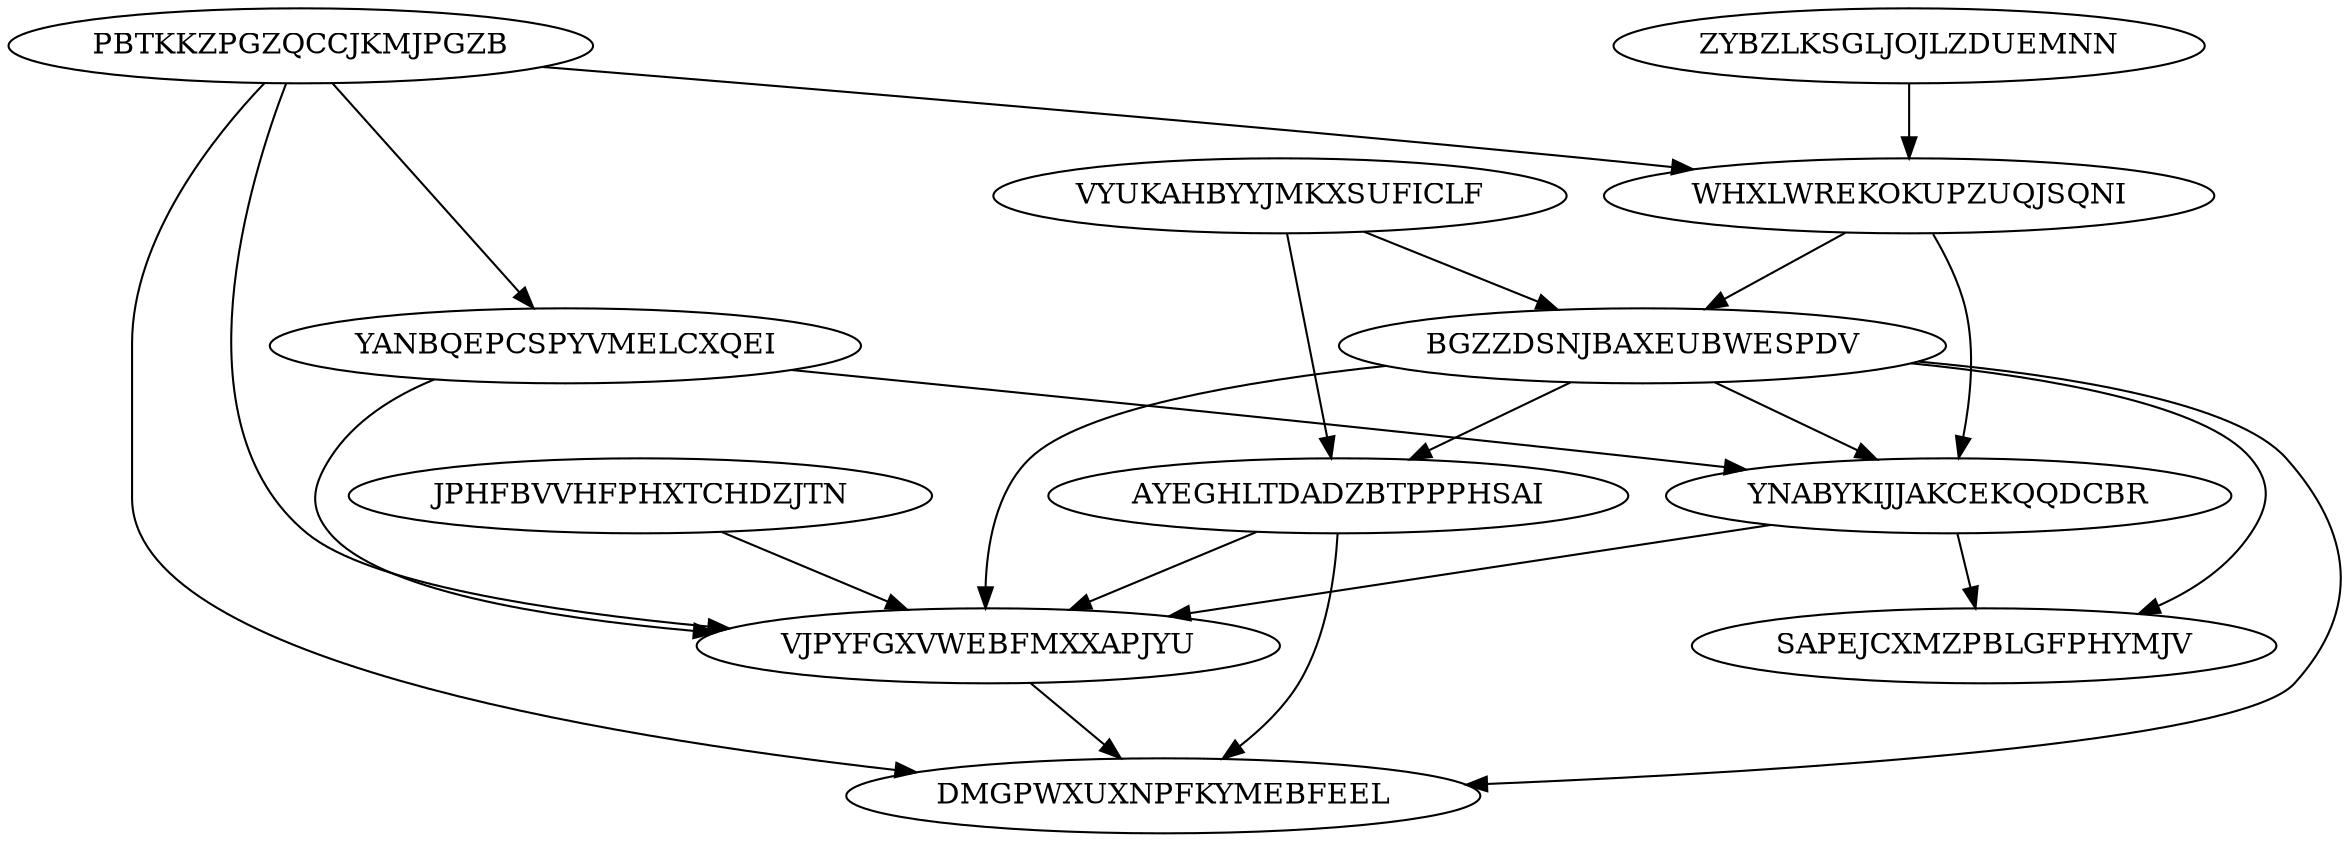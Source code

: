 digraph "N12M22" {
	ZYBZLKSGLJOJLZDUEMNN			[Weight=19, Start=0, Processor=1];
	PBTKKZPGZQCCJKMJPGZB			[Weight=12, Start=0, Processor=2];
	WHXLWREKOKUPZUQJSQNI			[Weight=17, Start=29, Processor=2];
	JPHFBVVHFPHXTCHDZJTN			[Weight=12, Start=0, Processor=3];
	YANBQEPCSPYVMELCXQEI			[Weight=15, Start=30, Processor=3];
	VYUKAHBYYJMKXSUFICLF			[Weight=13, Start=0, Processor=4];
	BGZZDSNJBAXEUBWESPDV			[Weight=17, Start=46, Processor=2];
	AYEGHLTDADZBTPPPHSAI			[Weight=20, Start=74, Processor=1];
	YNABYKIJJAKCEKQQDCBR			[Weight=13, Start=63, Processor=2];
	SAPEJCXMZPBLGFPHYMJV			[Weight=16, Start=76, Processor=2];
	VJPYFGXVWEBFMXXAPJYU			[Weight=14, Start=94, Processor=1];
	DMGPWXUXNPFKYMEBFEEL			[Weight=14, Start=108, Processor=1];
	BGZZDSNJBAXEUBWESPDV -> VJPYFGXVWEBFMXXAPJYU		[Weight=16];
	WHXLWREKOKUPZUQJSQNI -> YNABYKIJJAKCEKQQDCBR		[Weight=18];
	PBTKKZPGZQCCJKMJPGZB -> WHXLWREKOKUPZUQJSQNI		[Weight=19];
	BGZZDSNJBAXEUBWESPDV -> YNABYKIJJAKCEKQQDCBR		[Weight=20];
	AYEGHLTDADZBTPPPHSAI -> DMGPWXUXNPFKYMEBFEEL		[Weight=17];
	ZYBZLKSGLJOJLZDUEMNN -> WHXLWREKOKUPZUQJSQNI		[Weight=10];
	VJPYFGXVWEBFMXXAPJYU -> DMGPWXUXNPFKYMEBFEEL		[Weight=20];
	YANBQEPCSPYVMELCXQEI -> VJPYFGXVWEBFMXXAPJYU		[Weight=17];
	BGZZDSNJBAXEUBWESPDV -> DMGPWXUXNPFKYMEBFEEL		[Weight=19];
	BGZZDSNJBAXEUBWESPDV -> SAPEJCXMZPBLGFPHYMJV		[Weight=19];
	PBTKKZPGZQCCJKMJPGZB -> YANBQEPCSPYVMELCXQEI		[Weight=18];
	JPHFBVVHFPHXTCHDZJTN -> VJPYFGXVWEBFMXXAPJYU		[Weight=16];
	YANBQEPCSPYVMELCXQEI -> YNABYKIJJAKCEKQQDCBR		[Weight=12];
	WHXLWREKOKUPZUQJSQNI -> BGZZDSNJBAXEUBWESPDV		[Weight=13];
	VYUKAHBYYJMKXSUFICLF -> BGZZDSNJBAXEUBWESPDV		[Weight=15];
	YNABYKIJJAKCEKQQDCBR -> SAPEJCXMZPBLGFPHYMJV		[Weight=19];
	VYUKAHBYYJMKXSUFICLF -> AYEGHLTDADZBTPPPHSAI		[Weight=17];
	PBTKKZPGZQCCJKMJPGZB -> VJPYFGXVWEBFMXXAPJYU		[Weight=12];
	BGZZDSNJBAXEUBWESPDV -> AYEGHLTDADZBTPPPHSAI		[Weight=11];
	YNABYKIJJAKCEKQQDCBR -> VJPYFGXVWEBFMXXAPJYU		[Weight=17];
	PBTKKZPGZQCCJKMJPGZB -> DMGPWXUXNPFKYMEBFEEL		[Weight=14];
	AYEGHLTDADZBTPPPHSAI -> VJPYFGXVWEBFMXXAPJYU		[Weight=15];
}
